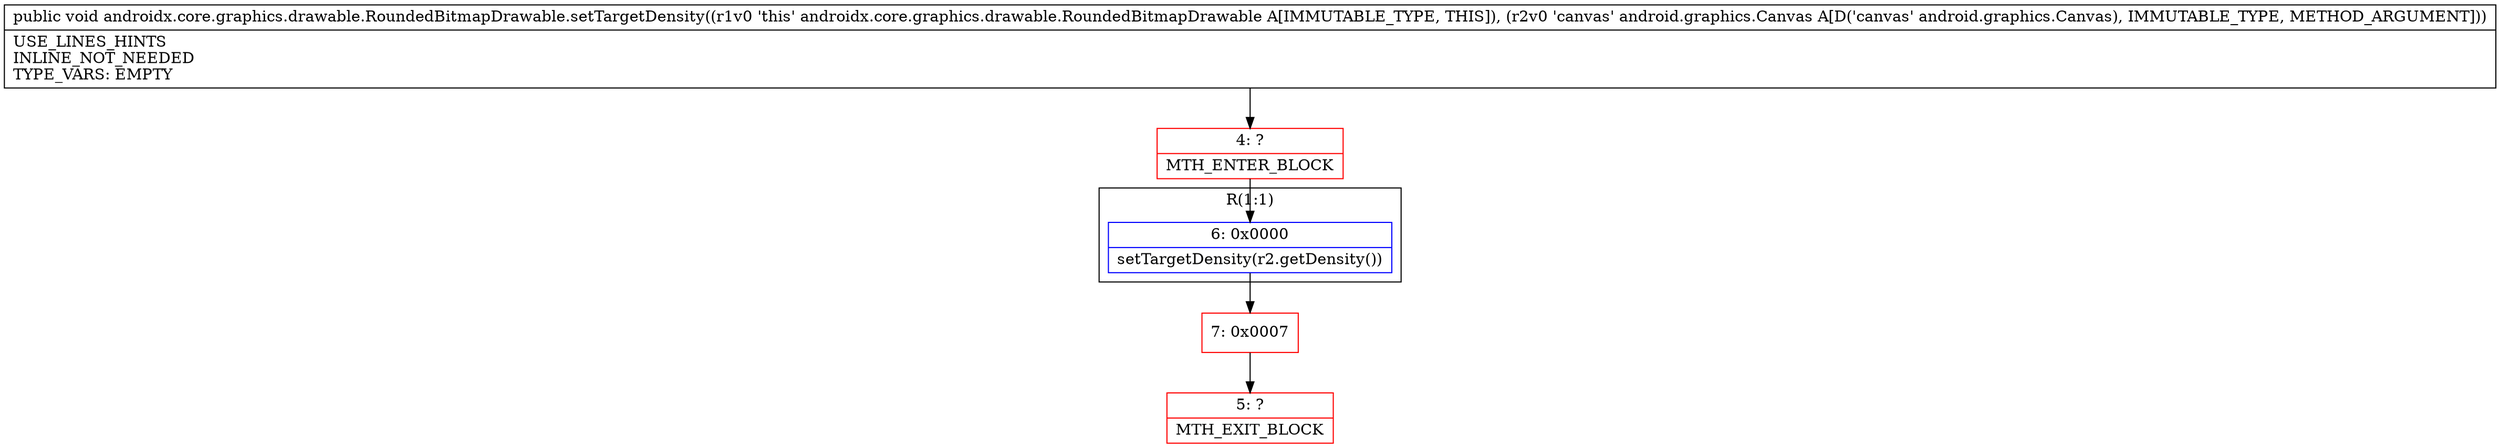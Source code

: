 digraph "CFG forandroidx.core.graphics.drawable.RoundedBitmapDrawable.setTargetDensity(Landroid\/graphics\/Canvas;)V" {
subgraph cluster_Region_310817713 {
label = "R(1:1)";
node [shape=record,color=blue];
Node_6 [shape=record,label="{6\:\ 0x0000|setTargetDensity(r2.getDensity())\l}"];
}
Node_4 [shape=record,color=red,label="{4\:\ ?|MTH_ENTER_BLOCK\l}"];
Node_7 [shape=record,color=red,label="{7\:\ 0x0007}"];
Node_5 [shape=record,color=red,label="{5\:\ ?|MTH_EXIT_BLOCK\l}"];
MethodNode[shape=record,label="{public void androidx.core.graphics.drawable.RoundedBitmapDrawable.setTargetDensity((r1v0 'this' androidx.core.graphics.drawable.RoundedBitmapDrawable A[IMMUTABLE_TYPE, THIS]), (r2v0 'canvas' android.graphics.Canvas A[D('canvas' android.graphics.Canvas), IMMUTABLE_TYPE, METHOD_ARGUMENT]))  | USE_LINES_HINTS\lINLINE_NOT_NEEDED\lTYPE_VARS: EMPTY\l}"];
MethodNode -> Node_4;Node_6 -> Node_7;
Node_4 -> Node_6;
Node_7 -> Node_5;
}

